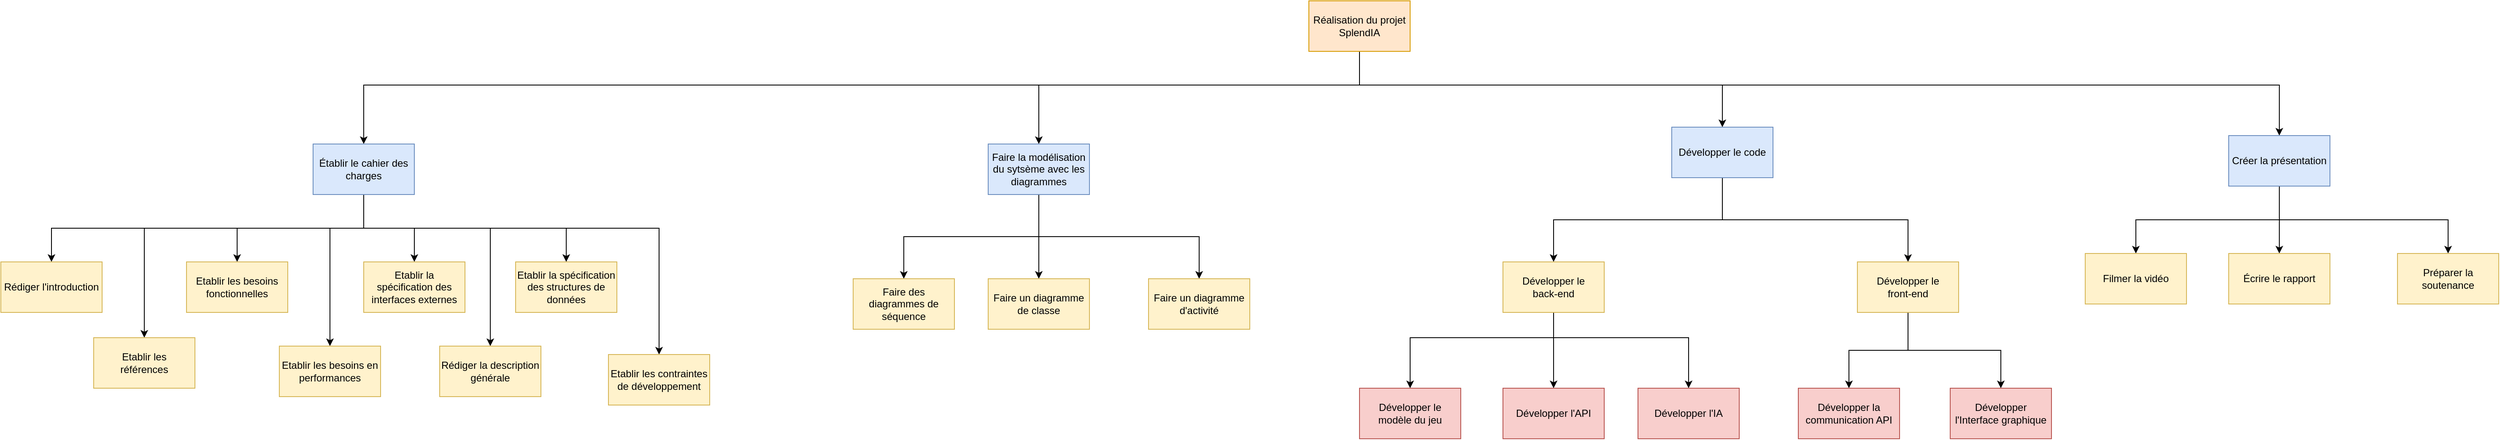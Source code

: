<mxfile>
    <diagram name="Page-1" id="pfJhZ45nwj9HdL1E66qb">
        <mxGraphModel dx="2103" dy="704" grid="1" gridSize="10" guides="1" tooltips="1" connect="1" arrows="1" fold="1" page="1" pageScale="1" pageWidth="827" pageHeight="1169" math="0" shadow="0">
            <root>
                <mxCell id="0"/>
                <mxCell id="1" parent="0"/>
                <mxCell id="ok56HpgqGTKrqVpokNMX-78" style="edgeStyle=orthogonalEdgeStyle;rounded=0;orthogonalLoop=1;jettySize=auto;html=1;" parent="1" source="ok56HpgqGTKrqVpokNMX-1" target="ok56HpgqGTKrqVpokNMX-3" edge="1">
                    <mxGeometry relative="1" as="geometry">
                        <Array as="points">
                            <mxPoint x="520" y="160"/>
                            <mxPoint x="140" y="160"/>
                        </Array>
                    </mxGeometry>
                </mxCell>
                <mxCell id="ok56HpgqGTKrqVpokNMX-79" style="edgeStyle=orthogonalEdgeStyle;rounded=0;orthogonalLoop=1;jettySize=auto;html=1;entryX=0.5;entryY=0;entryDx=0;entryDy=0;" parent="1" source="ok56HpgqGTKrqVpokNMX-1" target="ok56HpgqGTKrqVpokNMX-4" edge="1">
                    <mxGeometry relative="1" as="geometry">
                        <Array as="points">
                            <mxPoint x="520" y="160"/>
                            <mxPoint x="950" y="160"/>
                        </Array>
                    </mxGeometry>
                </mxCell>
                <mxCell id="ok56HpgqGTKrqVpokNMX-80" style="edgeStyle=orthogonalEdgeStyle;rounded=0;orthogonalLoop=1;jettySize=auto;html=1;" parent="1" source="ok56HpgqGTKrqVpokNMX-1" target="ok56HpgqGTKrqVpokNMX-2" edge="1">
                    <mxGeometry relative="1" as="geometry">
                        <Array as="points">
                            <mxPoint x="520" y="160"/>
                            <mxPoint x="-660" y="160"/>
                        </Array>
                    </mxGeometry>
                </mxCell>
                <mxCell id="ok56HpgqGTKrqVpokNMX-81" style="edgeStyle=orthogonalEdgeStyle;rounded=0;orthogonalLoop=1;jettySize=auto;html=1;entryX=0.5;entryY=0;entryDx=0;entryDy=0;" parent="1" source="ok56HpgqGTKrqVpokNMX-1" target="ok56HpgqGTKrqVpokNMX-5" edge="1">
                    <mxGeometry relative="1" as="geometry">
                        <Array as="points">
                            <mxPoint x="520" y="160"/>
                            <mxPoint x="1610" y="160"/>
                        </Array>
                    </mxGeometry>
                </mxCell>
                <mxCell id="ok56HpgqGTKrqVpokNMX-1" value="Réalisation du projet SplendIA" style="rounded=0;whiteSpace=wrap;html=1;fillColor=#ffe6cc;strokeColor=#d79b00;" parent="1" vertex="1">
                    <mxGeometry x="460" y="60" width="120" height="60" as="geometry"/>
                </mxCell>
                <mxCell id="ok56HpgqGTKrqVpokNMX-47" style="edgeStyle=orthogonalEdgeStyle;rounded=0;orthogonalLoop=1;jettySize=auto;html=1;exitX=0.5;exitY=1;exitDx=0;exitDy=0;" parent="1" source="ok56HpgqGTKrqVpokNMX-2" target="ok56HpgqGTKrqVpokNMX-6" edge="1">
                    <mxGeometry relative="1" as="geometry"/>
                </mxCell>
                <mxCell id="ok56HpgqGTKrqVpokNMX-48" style="edgeStyle=orthogonalEdgeStyle;rounded=0;orthogonalLoop=1;jettySize=auto;html=1;entryX=0.5;entryY=0;entryDx=0;entryDy=0;exitX=0.5;exitY=1;exitDx=0;exitDy=0;" parent="1" source="ok56HpgqGTKrqVpokNMX-2" target="ok56HpgqGTKrqVpokNMX-13" edge="1">
                    <mxGeometry relative="1" as="geometry">
                        <Array as="points">
                            <mxPoint x="-660" y="330"/>
                            <mxPoint x="-920" y="330"/>
                        </Array>
                    </mxGeometry>
                </mxCell>
                <mxCell id="ok56HpgqGTKrqVpokNMX-49" style="edgeStyle=orthogonalEdgeStyle;rounded=0;orthogonalLoop=1;jettySize=auto;html=1;entryX=0.5;entryY=0;entryDx=0;entryDy=0;exitX=0.5;exitY=1;exitDx=0;exitDy=0;" parent="1" source="ok56HpgqGTKrqVpokNMX-2" target="ok56HpgqGTKrqVpokNMX-8" edge="1">
                    <mxGeometry relative="1" as="geometry"/>
                </mxCell>
                <mxCell id="ok56HpgqGTKrqVpokNMX-51" style="edgeStyle=orthogonalEdgeStyle;rounded=0;orthogonalLoop=1;jettySize=auto;html=1;entryX=0.5;entryY=0;entryDx=0;entryDy=0;" parent="1" source="ok56HpgqGTKrqVpokNMX-2" target="ok56HpgqGTKrqVpokNMX-10" edge="1">
                    <mxGeometry relative="1" as="geometry">
                        <Array as="points">
                            <mxPoint x="-660" y="330"/>
                            <mxPoint x="-600" y="330"/>
                        </Array>
                    </mxGeometry>
                </mxCell>
                <mxCell id="ok56HpgqGTKrqVpokNMX-53" style="edgeStyle=orthogonalEdgeStyle;rounded=0;orthogonalLoop=1;jettySize=auto;html=1;exitX=0.5;exitY=1;exitDx=0;exitDy=0;" parent="1" source="ok56HpgqGTKrqVpokNMX-2" target="ok56HpgqGTKrqVpokNMX-7" edge="1">
                    <mxGeometry relative="1" as="geometry">
                        <Array as="points">
                            <mxPoint x="-660" y="330"/>
                            <mxPoint x="-510" y="330"/>
                        </Array>
                    </mxGeometry>
                </mxCell>
                <mxCell id="ok56HpgqGTKrqVpokNMX-54" style="edgeStyle=orthogonalEdgeStyle;rounded=0;orthogonalLoop=1;jettySize=auto;html=1;entryX=0.5;entryY=0;entryDx=0;entryDy=0;exitX=0.5;exitY=1;exitDx=0;exitDy=0;" parent="1" source="ok56HpgqGTKrqVpokNMX-2" target="ok56HpgqGTKrqVpokNMX-9" edge="1">
                    <mxGeometry relative="1" as="geometry"/>
                </mxCell>
                <mxCell id="ok56HpgqGTKrqVpokNMX-55" style="edgeStyle=orthogonalEdgeStyle;rounded=0;orthogonalLoop=1;jettySize=auto;html=1;exitX=0.5;exitY=1;exitDx=0;exitDy=0;" parent="1" source="ok56HpgqGTKrqVpokNMX-2" target="ok56HpgqGTKrqVpokNMX-12" edge="1">
                    <mxGeometry relative="1" as="geometry">
                        <Array as="points">
                            <mxPoint x="-660" y="330"/>
                            <mxPoint x="-310" y="330"/>
                        </Array>
                    </mxGeometry>
                </mxCell>
                <mxCell id="ok56HpgqGTKrqVpokNMX-58" style="edgeStyle=orthogonalEdgeStyle;rounded=0;orthogonalLoop=1;jettySize=auto;html=1;entryX=0.5;entryY=0;entryDx=0;entryDy=0;" parent="1" source="ok56HpgqGTKrqVpokNMX-2" target="ok56HpgqGTKrqVpokNMX-11" edge="1">
                    <mxGeometry relative="1" as="geometry">
                        <Array as="points">
                            <mxPoint x="-660" y="330"/>
                            <mxPoint x="-700" y="330"/>
                        </Array>
                    </mxGeometry>
                </mxCell>
                <mxCell id="ok56HpgqGTKrqVpokNMX-2" value="Établir le cahier des charges" style="rounded=0;whiteSpace=wrap;html=1;fillColor=#dae8fc;strokeColor=#6c8ebf;" parent="1" vertex="1">
                    <mxGeometry x="-720" y="230" width="120" height="60" as="geometry"/>
                </mxCell>
                <mxCell id="ok56HpgqGTKrqVpokNMX-60" style="edgeStyle=orthogonalEdgeStyle;rounded=0;orthogonalLoop=1;jettySize=auto;html=1;exitX=0.5;exitY=1;exitDx=0;exitDy=0;" parent="1" source="ok56HpgqGTKrqVpokNMX-3" target="ok56HpgqGTKrqVpokNMX-14" edge="1">
                    <mxGeometry relative="1" as="geometry"/>
                </mxCell>
                <mxCell id="ok56HpgqGTKrqVpokNMX-61" style="edgeStyle=orthogonalEdgeStyle;rounded=0;orthogonalLoop=1;jettySize=auto;html=1;" parent="1" source="ok56HpgqGTKrqVpokNMX-3" target="ok56HpgqGTKrqVpokNMX-15" edge="1">
                    <mxGeometry relative="1" as="geometry"/>
                </mxCell>
                <mxCell id="ok56HpgqGTKrqVpokNMX-62" style="edgeStyle=orthogonalEdgeStyle;rounded=0;orthogonalLoop=1;jettySize=auto;html=1;exitX=0.5;exitY=1;exitDx=0;exitDy=0;" parent="1" source="ok56HpgqGTKrqVpokNMX-3" target="ok56HpgqGTKrqVpokNMX-16" edge="1">
                    <mxGeometry relative="1" as="geometry"/>
                </mxCell>
                <mxCell id="ok56HpgqGTKrqVpokNMX-3" value="Faire la modélisation du sytsème avec les diagrammes" style="rounded=0;whiteSpace=wrap;html=1;fillColor=#dae8fc;strokeColor=#6c8ebf;" parent="1" vertex="1">
                    <mxGeometry x="80" y="230" width="120" height="60" as="geometry"/>
                </mxCell>
                <mxCell id="ok56HpgqGTKrqVpokNMX-64" style="edgeStyle=orthogonalEdgeStyle;rounded=0;orthogonalLoop=1;jettySize=auto;html=1;entryX=0.5;entryY=0;entryDx=0;entryDy=0;" parent="1" source="ok56HpgqGTKrqVpokNMX-4" target="ok56HpgqGTKrqVpokNMX-18" edge="1">
                    <mxGeometry relative="1" as="geometry">
                        <Array as="points">
                            <mxPoint x="950" y="320"/>
                            <mxPoint x="750" y="320"/>
                        </Array>
                    </mxGeometry>
                </mxCell>
                <mxCell id="ok56HpgqGTKrqVpokNMX-65" style="edgeStyle=orthogonalEdgeStyle;rounded=0;orthogonalLoop=1;jettySize=auto;html=1;entryX=0.5;entryY=0;entryDx=0;entryDy=0;" parent="1" source="ok56HpgqGTKrqVpokNMX-4" target="ok56HpgqGTKrqVpokNMX-19" edge="1">
                    <mxGeometry relative="1" as="geometry">
                        <Array as="points">
                            <mxPoint x="950" y="320"/>
                            <mxPoint x="1170" y="320"/>
                        </Array>
                    </mxGeometry>
                </mxCell>
                <mxCell id="ok56HpgqGTKrqVpokNMX-4" value="Développer le code" style="rounded=0;whiteSpace=wrap;html=1;fillColor=#dae8fc;strokeColor=#6c8ebf;" parent="1" vertex="1">
                    <mxGeometry x="890" y="210" width="120" height="60" as="geometry"/>
                </mxCell>
                <mxCell id="ok56HpgqGTKrqVpokNMX-74" style="edgeStyle=orthogonalEdgeStyle;rounded=0;orthogonalLoop=1;jettySize=auto;html=1;entryX=0.5;entryY=0;entryDx=0;entryDy=0;" parent="1" source="ok56HpgqGTKrqVpokNMX-5" target="ok56HpgqGTKrqVpokNMX-26" edge="1">
                    <mxGeometry relative="1" as="geometry">
                        <Array as="points">
                            <mxPoint x="1610" y="320"/>
                            <mxPoint x="1440" y="320"/>
                        </Array>
                    </mxGeometry>
                </mxCell>
                <mxCell id="ok56HpgqGTKrqVpokNMX-75" style="edgeStyle=orthogonalEdgeStyle;rounded=0;orthogonalLoop=1;jettySize=auto;html=1;entryX=0.5;entryY=0;entryDx=0;entryDy=0;" parent="1" source="ok56HpgqGTKrqVpokNMX-5" target="ok56HpgqGTKrqVpokNMX-25" edge="1">
                    <mxGeometry relative="1" as="geometry"/>
                </mxCell>
                <mxCell id="ok56HpgqGTKrqVpokNMX-76" style="edgeStyle=orthogonalEdgeStyle;rounded=0;orthogonalLoop=1;jettySize=auto;html=1;entryX=0.5;entryY=0;entryDx=0;entryDy=0;" parent="1" source="ok56HpgqGTKrqVpokNMX-5" target="ok56HpgqGTKrqVpokNMX-27" edge="1">
                    <mxGeometry relative="1" as="geometry">
                        <Array as="points">
                            <mxPoint x="1610" y="320"/>
                            <mxPoint x="1810" y="320"/>
                        </Array>
                    </mxGeometry>
                </mxCell>
                <mxCell id="ok56HpgqGTKrqVpokNMX-5" value="Créer la présentation" style="rounded=0;whiteSpace=wrap;html=1;fillColor=#dae8fc;strokeColor=#6c8ebf;" parent="1" vertex="1">
                    <mxGeometry x="1550" y="220" width="120" height="60" as="geometry"/>
                </mxCell>
                <mxCell id="ok56HpgqGTKrqVpokNMX-6" value="Introduction" style="rounded=0;whiteSpace=wrap;html=1;" parent="1" vertex="1">
                    <mxGeometry x="-1090" y="370" width="120" height="60" as="geometry"/>
                </mxCell>
                <mxCell id="ok56HpgqGTKrqVpokNMX-7" value="Description générale" style="rounded=0;whiteSpace=wrap;html=1;" parent="1" vertex="1">
                    <mxGeometry x="-570" y="470" width="120" height="60" as="geometry"/>
                </mxCell>
                <mxCell id="ok56HpgqGTKrqVpokNMX-8" value="Besoins fonctionneles" style="rounded=0;whiteSpace=wrap;html=1;" parent="1" vertex="1">
                    <mxGeometry x="-870" y="370" width="120" height="60" as="geometry"/>
                </mxCell>
                <mxCell id="ok56HpgqGTKrqVpokNMX-9" value="Spécification des structures de données" style="rounded=0;whiteSpace=wrap;html=1;" parent="1" vertex="1">
                    <mxGeometry x="-480" y="370" width="120" height="60" as="geometry"/>
                </mxCell>
                <mxCell id="ok56HpgqGTKrqVpokNMX-10" value="Spécification des interfaces externes" style="rounded=0;whiteSpace=wrap;html=1;" parent="1" vertex="1">
                    <mxGeometry x="-660" y="370" width="120" height="60" as="geometry"/>
                </mxCell>
                <mxCell id="ok56HpgqGTKrqVpokNMX-11" value="Besoin en performances" style="rounded=0;whiteSpace=wrap;html=1;" parent="1" vertex="1">
                    <mxGeometry x="-760" y="470" width="120" height="60" as="geometry"/>
                </mxCell>
                <mxCell id="ok56HpgqGTKrqVpokNMX-12" value="Contraintes de dévelopement" style="rounded=0;whiteSpace=wrap;html=1;" parent="1" vertex="1">
                    <mxGeometry x="-370" y="480" width="120" height="60" as="geometry"/>
                </mxCell>
                <mxCell id="ok56HpgqGTKrqVpokNMX-13" value="Références" style="rounded=0;whiteSpace=wrap;html=1;" parent="1" vertex="1">
                    <mxGeometry x="-980" y="460" width="120" height="60" as="geometry"/>
                </mxCell>
                <mxCell id="ok56HpgqGTKrqVpokNMX-14" value="Diagrammes de séquence" style="rounded=0;whiteSpace=wrap;html=1;" parent="1" vertex="1">
                    <mxGeometry x="-80" y="390" width="120" height="60" as="geometry"/>
                </mxCell>
                <mxCell id="ok56HpgqGTKrqVpokNMX-15" value="Diagramme de classe" style="rounded=0;whiteSpace=wrap;html=1;" parent="1" vertex="1">
                    <mxGeometry x="80" y="390" width="120" height="60" as="geometry"/>
                </mxCell>
                <mxCell id="ok56HpgqGTKrqVpokNMX-16" value="Faire un diagramme d'activité" style="rounded=0;whiteSpace=wrap;html=1;fillColor=#fff2cc;strokeColor=#d6b656;" parent="1" vertex="1">
                    <mxGeometry x="270" y="390" width="120" height="60" as="geometry"/>
                </mxCell>
                <mxCell id="ok56HpgqGTKrqVpokNMX-66" style="edgeStyle=orthogonalEdgeStyle;rounded=0;orthogonalLoop=1;jettySize=auto;html=1;" parent="1" source="ok56HpgqGTKrqVpokNMX-18" target="ok56HpgqGTKrqVpokNMX-20" edge="1">
                    <mxGeometry relative="1" as="geometry">
                        <Array as="points">
                            <mxPoint x="750" y="460"/>
                            <mxPoint x="580" y="460"/>
                        </Array>
                    </mxGeometry>
                </mxCell>
                <mxCell id="ok56HpgqGTKrqVpokNMX-69" style="edgeStyle=orthogonalEdgeStyle;rounded=0;orthogonalLoop=1;jettySize=auto;html=1;entryX=0.5;entryY=0;entryDx=0;entryDy=0;" parent="1" source="ok56HpgqGTKrqVpokNMX-18" target="ok56HpgqGTKrqVpokNMX-22" edge="1">
                    <mxGeometry relative="1" as="geometry"/>
                </mxCell>
                <mxCell id="ok56HpgqGTKrqVpokNMX-70" style="edgeStyle=orthogonalEdgeStyle;rounded=0;orthogonalLoop=1;jettySize=auto;html=1;entryX=0.5;entryY=0;entryDx=0;entryDy=0;" parent="1" source="ok56HpgqGTKrqVpokNMX-18" target="ok56HpgqGTKrqVpokNMX-21" edge="1">
                    <mxGeometry relative="1" as="geometry">
                        <Array as="points">
                            <mxPoint x="750" y="460"/>
                            <mxPoint x="910" y="460"/>
                            <mxPoint x="910" y="520"/>
                        </Array>
                    </mxGeometry>
                </mxCell>
                <mxCell id="ok56HpgqGTKrqVpokNMX-18" value="Développer le &lt;br&gt;back-end" style="rounded=0;whiteSpace=wrap;html=1;fillColor=#fff2cc;strokeColor=#d6b656;" parent="1" vertex="1">
                    <mxGeometry x="690" y="370" width="120" height="60" as="geometry"/>
                </mxCell>
                <mxCell id="ok56HpgqGTKrqVpokNMX-72" style="edgeStyle=orthogonalEdgeStyle;rounded=0;orthogonalLoop=1;jettySize=auto;html=1;entryX=0.5;entryY=0;entryDx=0;entryDy=0;" parent="1" source="ok56HpgqGTKrqVpokNMX-19" target="ok56HpgqGTKrqVpokNMX-23" edge="1">
                    <mxGeometry relative="1" as="geometry"/>
                </mxCell>
                <mxCell id="ok56HpgqGTKrqVpokNMX-73" style="edgeStyle=orthogonalEdgeStyle;rounded=0;orthogonalLoop=1;jettySize=auto;html=1;" parent="1" source="ok56HpgqGTKrqVpokNMX-19" target="ok56HpgqGTKrqVpokNMX-24" edge="1">
                    <mxGeometry relative="1" as="geometry"/>
                </mxCell>
                <mxCell id="ok56HpgqGTKrqVpokNMX-19" value="Développer le &lt;br&gt;front-end" style="rounded=0;whiteSpace=wrap;html=1;fillColor=#fff2cc;strokeColor=#d6b656;" parent="1" vertex="1">
                    <mxGeometry x="1110" y="370" width="120" height="60" as="geometry"/>
                </mxCell>
                <mxCell id="ok56HpgqGTKrqVpokNMX-20" value="Développer le&lt;br&gt;modèle du jeu" style="rounded=0;whiteSpace=wrap;html=1;fillColor=#f8cecc;strokeColor=#b85450;" parent="1" vertex="1">
                    <mxGeometry x="520" y="520" width="120" height="60" as="geometry"/>
                </mxCell>
                <mxCell id="ok56HpgqGTKrqVpokNMX-21" value="Développer l'IA" style="rounded=0;whiteSpace=wrap;html=1;fillColor=#f8cecc;strokeColor=#b85450;" parent="1" vertex="1">
                    <mxGeometry x="850" y="520" width="120" height="60" as="geometry"/>
                </mxCell>
                <mxCell id="ok56HpgqGTKrqVpokNMX-22" value="Développer l'API" style="rounded=0;whiteSpace=wrap;html=1;fillColor=#f8cecc;strokeColor=#b85450;" parent="1" vertex="1">
                    <mxGeometry x="690" y="520" width="120" height="60" as="geometry"/>
                </mxCell>
                <mxCell id="ok56HpgqGTKrqVpokNMX-23" value="Développer&amp;nbsp;la communication API" style="rounded=0;whiteSpace=wrap;html=1;fillColor=#f8cecc;strokeColor=#b85450;" parent="1" vertex="1">
                    <mxGeometry x="1040" y="520" width="120" height="60" as="geometry"/>
                </mxCell>
                <mxCell id="ok56HpgqGTKrqVpokNMX-24" value="Développer &lt;br&gt;l'Interface graphique" style="rounded=0;whiteSpace=wrap;html=1;fillColor=#f8cecc;strokeColor=#b85450;" parent="1" vertex="1">
                    <mxGeometry x="1220" y="520" width="120" height="60" as="geometry"/>
                </mxCell>
                <mxCell id="ok56HpgqGTKrqVpokNMX-25" value="Écrire le rapport" style="rounded=0;whiteSpace=wrap;html=1;fillColor=#fff2cc;strokeColor=#d6b656;" parent="1" vertex="1">
                    <mxGeometry x="1550" y="360" width="120" height="60" as="geometry"/>
                </mxCell>
                <mxCell id="ok56HpgqGTKrqVpokNMX-26" value="Filmer la vidéo" style="rounded=0;whiteSpace=wrap;html=1;fillColor=#fff2cc;strokeColor=#d6b656;" parent="1" vertex="1">
                    <mxGeometry x="1380" y="360" width="120" height="60" as="geometry"/>
                </mxCell>
                <mxCell id="ok56HpgqGTKrqVpokNMX-27" value="Préparer la soutenance" style="rounded=0;whiteSpace=wrap;html=1;fillColor=#fff2cc;strokeColor=#d6b656;" parent="1" vertex="1">
                    <mxGeometry x="1750" y="360" width="120" height="60" as="geometry"/>
                </mxCell>
                <mxCell id="ok56HpgqGTKrqVpokNMX-82" value="Introduction" style="rounded=0;whiteSpace=wrap;html=1;" parent="1" vertex="1">
                    <mxGeometry x="-1090" y="370" width="120" height="60" as="geometry"/>
                </mxCell>
                <mxCell id="ok56HpgqGTKrqVpokNMX-83" value="Références" style="rounded=0;whiteSpace=wrap;html=1;" parent="1" vertex="1">
                    <mxGeometry x="-980" y="460" width="120" height="60" as="geometry"/>
                </mxCell>
                <mxCell id="ok56HpgqGTKrqVpokNMX-84" value="Besoins fonctionneles" style="rounded=0;whiteSpace=wrap;html=1;" parent="1" vertex="1">
                    <mxGeometry x="-870" y="370" width="120" height="60" as="geometry"/>
                </mxCell>
                <mxCell id="ok56HpgqGTKrqVpokNMX-85" value="Besoin en performances" style="rounded=0;whiteSpace=wrap;html=1;" parent="1" vertex="1">
                    <mxGeometry x="-760" y="470" width="120" height="60" as="geometry"/>
                </mxCell>
                <mxCell id="ok56HpgqGTKrqVpokNMX-86" value="Spécification des interfaces externes" style="rounded=0;whiteSpace=wrap;html=1;" parent="1" vertex="1">
                    <mxGeometry x="-660" y="370" width="120" height="60" as="geometry"/>
                </mxCell>
                <mxCell id="ok56HpgqGTKrqVpokNMX-87" value="Description générale" style="rounded=0;whiteSpace=wrap;html=1;" parent="1" vertex="1">
                    <mxGeometry x="-570" y="470" width="120" height="60" as="geometry"/>
                </mxCell>
                <mxCell id="ok56HpgqGTKrqVpokNMX-88" value="Spécification des structures de données" style="rounded=0;whiteSpace=wrap;html=1;" parent="1" vertex="1">
                    <mxGeometry x="-480" y="370" width="120" height="60" as="geometry"/>
                </mxCell>
                <mxCell id="ok56HpgqGTKrqVpokNMX-89" value="Contraintes de dévelopement" style="rounded=0;whiteSpace=wrap;html=1;" parent="1" vertex="1">
                    <mxGeometry x="-370" y="480" width="120" height="60" as="geometry"/>
                </mxCell>
                <mxCell id="ok56HpgqGTKrqVpokNMX-90" value="Diagrammes de séquence" style="rounded=0;whiteSpace=wrap;html=1;" parent="1" vertex="1">
                    <mxGeometry x="-80" y="390" width="120" height="60" as="geometry"/>
                </mxCell>
                <mxCell id="ok56HpgqGTKrqVpokNMX-91" value="Diagramme de classe" style="rounded=0;whiteSpace=wrap;html=1;" parent="1" vertex="1">
                    <mxGeometry x="80" y="390" width="120" height="60" as="geometry"/>
                </mxCell>
                <mxCell id="ok56HpgqGTKrqVpokNMX-92" value="Introduction" style="rounded=0;whiteSpace=wrap;html=1;" parent="1" vertex="1">
                    <mxGeometry x="-1090" y="370" width="120" height="60" as="geometry"/>
                </mxCell>
                <mxCell id="ok56HpgqGTKrqVpokNMX-93" value="Références" style="rounded=0;whiteSpace=wrap;html=1;" parent="1" vertex="1">
                    <mxGeometry x="-980" y="460" width="120" height="60" as="geometry"/>
                </mxCell>
                <mxCell id="ok56HpgqGTKrqVpokNMX-94" value="Besoins fonctionneles" style="rounded=0;whiteSpace=wrap;html=1;" parent="1" vertex="1">
                    <mxGeometry x="-870" y="370" width="120" height="60" as="geometry"/>
                </mxCell>
                <mxCell id="ok56HpgqGTKrqVpokNMX-95" value="Besoin en performances" style="rounded=0;whiteSpace=wrap;html=1;" parent="1" vertex="1">
                    <mxGeometry x="-760" y="470" width="120" height="60" as="geometry"/>
                </mxCell>
                <mxCell id="ok56HpgqGTKrqVpokNMX-96" value="Spécification des interfaces externes" style="rounded=0;whiteSpace=wrap;html=1;" parent="1" vertex="1">
                    <mxGeometry x="-660" y="370" width="120" height="60" as="geometry"/>
                </mxCell>
                <mxCell id="ok56HpgqGTKrqVpokNMX-97" value="Description générale" style="rounded=0;whiteSpace=wrap;html=1;" parent="1" vertex="1">
                    <mxGeometry x="-570" y="470" width="120" height="60" as="geometry"/>
                </mxCell>
                <mxCell id="ok56HpgqGTKrqVpokNMX-98" value="Spécification des structures de données" style="rounded=0;whiteSpace=wrap;html=1;" parent="1" vertex="1">
                    <mxGeometry x="-480" y="370" width="120" height="60" as="geometry"/>
                </mxCell>
                <mxCell id="ok56HpgqGTKrqVpokNMX-99" value="Contraintes de dévelopement" style="rounded=0;whiteSpace=wrap;html=1;" parent="1" vertex="1">
                    <mxGeometry x="-370" y="480" width="120" height="60" as="geometry"/>
                </mxCell>
                <mxCell id="ok56HpgqGTKrqVpokNMX-100" value="Diagrammes de séquence" style="rounded=0;whiteSpace=wrap;html=1;" parent="1" vertex="1">
                    <mxGeometry x="-80" y="390" width="120" height="60" as="geometry"/>
                </mxCell>
                <mxCell id="ok56HpgqGTKrqVpokNMX-101" value="Diagramme de classe" style="rounded=0;whiteSpace=wrap;html=1;" parent="1" vertex="1">
                    <mxGeometry x="80" y="390" width="120" height="60" as="geometry"/>
                </mxCell>
                <mxCell id="ok56HpgqGTKrqVpokNMX-102" value="Rédiger l'introduction" style="rounded=0;whiteSpace=wrap;html=1;fillColor=#fff2cc;strokeColor=#d6b656;" parent="1" vertex="1">
                    <mxGeometry x="-1090" y="370" width="120" height="60" as="geometry"/>
                </mxCell>
                <mxCell id="ok56HpgqGTKrqVpokNMX-103" value="Etablir les &lt;br&gt;références" style="rounded=0;whiteSpace=wrap;html=1;fillColor=#fff2cc;strokeColor=#d6b656;" parent="1" vertex="1">
                    <mxGeometry x="-980" y="460" width="120" height="60" as="geometry"/>
                </mxCell>
                <mxCell id="ok56HpgqGTKrqVpokNMX-104" value="Etablir les besoins fonctionnelles" style="rounded=0;whiteSpace=wrap;html=1;fillColor=#fff2cc;strokeColor=#d6b656;" parent="1" vertex="1">
                    <mxGeometry x="-870" y="370" width="120" height="60" as="geometry"/>
                </mxCell>
                <mxCell id="ok56HpgqGTKrqVpokNMX-105" value="Etablir les besoins en performances" style="rounded=0;whiteSpace=wrap;html=1;fillColor=#fff2cc;strokeColor=#d6b656;" parent="1" vertex="1">
                    <mxGeometry x="-760" y="470" width="120" height="60" as="geometry"/>
                </mxCell>
                <mxCell id="ok56HpgqGTKrqVpokNMX-106" value="Etablir la spécification&amp;nbsp;des interfaces externes" style="rounded=0;whiteSpace=wrap;html=1;fillColor=#fff2cc;strokeColor=#d6b656;" parent="1" vertex="1">
                    <mxGeometry x="-660" y="370" width="120" height="60" as="geometry"/>
                </mxCell>
                <mxCell id="ok56HpgqGTKrqVpokNMX-107" value="Rédiger la description générale" style="rounded=0;whiteSpace=wrap;html=1;fillColor=#fff2cc;strokeColor=#d6b656;" parent="1" vertex="1">
                    <mxGeometry x="-570" y="470" width="120" height="60" as="geometry"/>
                </mxCell>
                <mxCell id="ok56HpgqGTKrqVpokNMX-108" value="Etablir la spécification des structures de données" style="rounded=0;whiteSpace=wrap;html=1;fillColor=#fff2cc;strokeColor=#d6b656;" parent="1" vertex="1">
                    <mxGeometry x="-480" y="370" width="120" height="60" as="geometry"/>
                </mxCell>
                <mxCell id="ok56HpgqGTKrqVpokNMX-109" value="Etablir les contraintes de développement" style="rounded=0;whiteSpace=wrap;html=1;fillColor=#fff2cc;strokeColor=#d6b656;" parent="1" vertex="1">
                    <mxGeometry x="-370" y="480" width="120" height="60" as="geometry"/>
                </mxCell>
                <mxCell id="ok56HpgqGTKrqVpokNMX-110" value="Faire des diagrammes de séquence" style="rounded=0;whiteSpace=wrap;html=1;fillColor=#fff2cc;strokeColor=#d6b656;" parent="1" vertex="1">
                    <mxGeometry x="-80" y="390" width="120" height="60" as="geometry"/>
                </mxCell>
                <mxCell id="ok56HpgqGTKrqVpokNMX-111" value="Faire un diagramme de classe" style="rounded=0;whiteSpace=wrap;html=1;fillColor=#fff2cc;strokeColor=#d6b656;" parent="1" vertex="1">
                    <mxGeometry x="80" y="390" width="120" height="60" as="geometry"/>
                </mxCell>
                <mxCell id="GZkvch0zfj_nHqOzqDj9-1" value="&amp;nbsp;" style="text;whiteSpace=wrap;html=1;" parent="1" vertex="1">
                    <mxGeometry x="-110" y="310" width="40" height="40" as="geometry"/>
                </mxCell>
            </root>
        </mxGraphModel>
    </diagram>
</mxfile>
